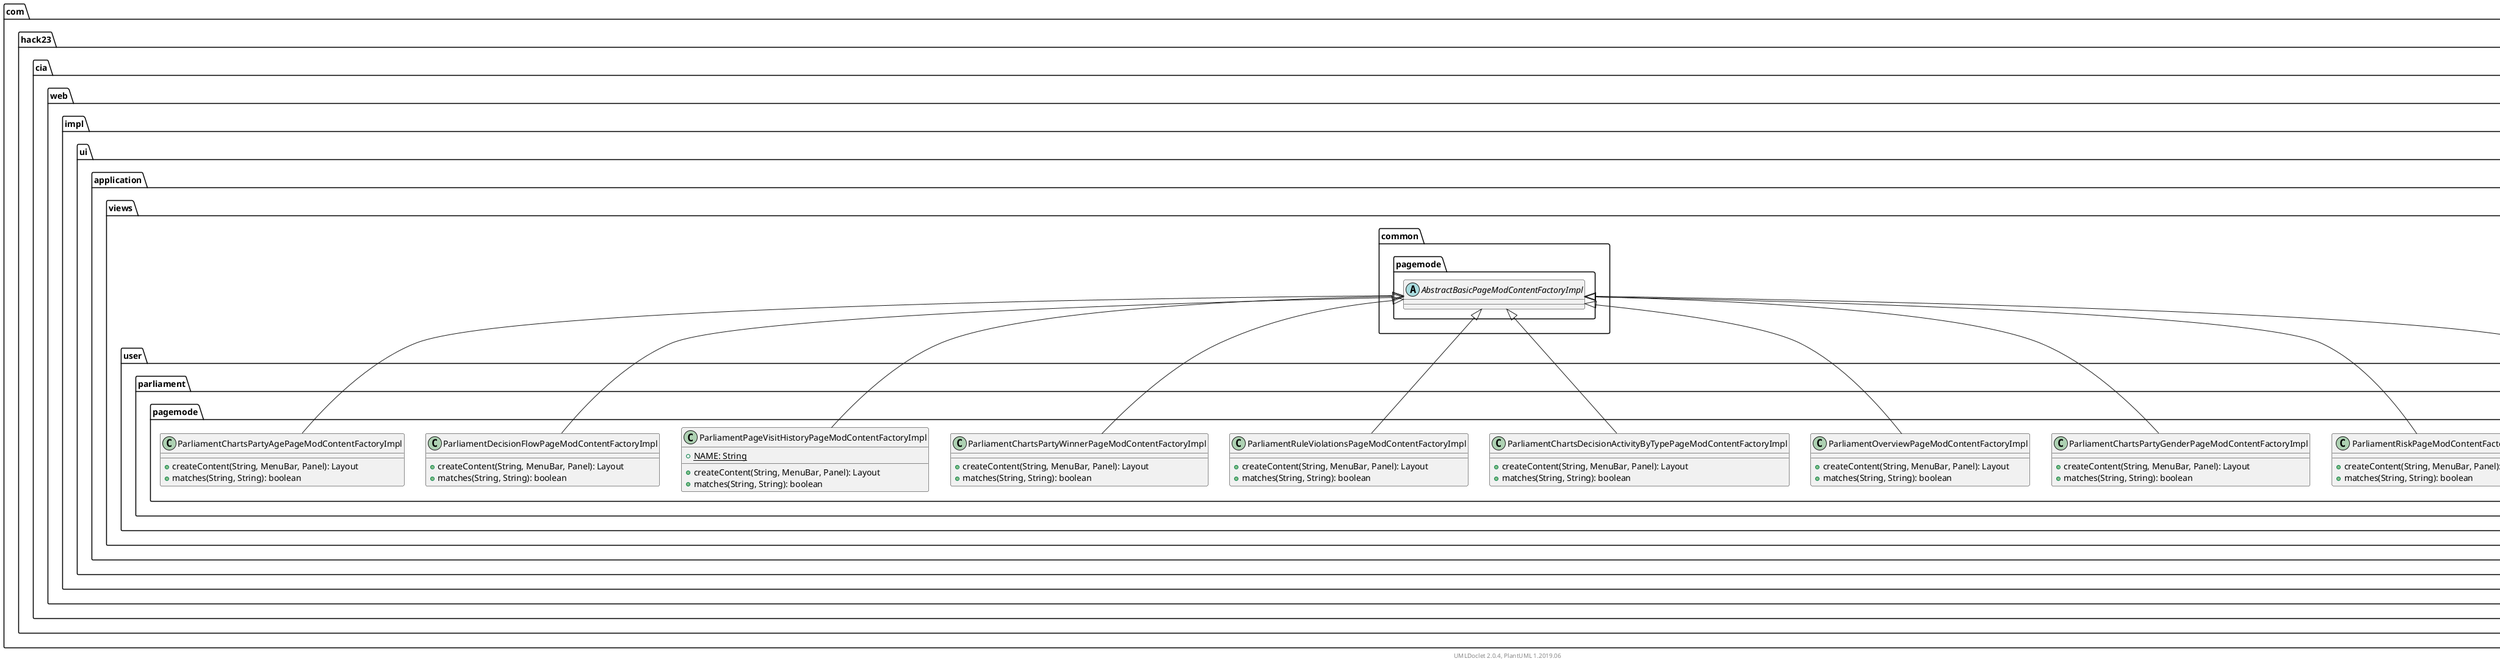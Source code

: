 @startuml
    namespace com.hack23.cia.web.impl.ui.application.views.user.parliament.pagemode {

        class ParliamentChartsDocumentActivityByTypePageModContentFactoryImpl [[ParliamentChartsDocumentActivityByTypePageModContentFactoryImpl.html]] {
            +createContent(String, MenuBar, Panel): Layout
            +matches(String, String): boolean
        }

        class ParliamentRiskPageModContentFactoryImpl [[ParliamentRiskPageModContentFactoryImpl.html]] {
            +createContent(String, MenuBar, Panel): Layout
            +matches(String, String): boolean
        }

        class ParliamentChartsPartyGenderPageModContentFactoryImpl [[ParliamentChartsPartyGenderPageModContentFactoryImpl.html]] {
            +createContent(String, MenuBar, Panel): Layout
            +matches(String, String): boolean
        }

        class ParliamentOverviewPageModContentFactoryImpl [[ParliamentOverviewPageModContentFactoryImpl.html]] {
            +createContent(String, MenuBar, Panel): Layout
            +matches(String, String): boolean
        }

        class ParliamentChartsDecisionActivityByTypePageModContentFactoryImpl [[ParliamentChartsDecisionActivityByTypePageModContentFactoryImpl.html]] {
            +createContent(String, MenuBar, Panel): Layout
            +matches(String, String): boolean
        }

        class ParliamentRuleViolationsPageModContentFactoryImpl [[ParliamentRuleViolationsPageModContentFactoryImpl.html]] {
            +createContent(String, MenuBar, Panel): Layout
            +matches(String, String): boolean
        }

        class ParliamentChartsPartyWinnerPageModContentFactoryImpl [[ParliamentChartsPartyWinnerPageModContentFactoryImpl.html]] {
            +createContent(String, MenuBar, Panel): Layout
            +matches(String, String): boolean
        }

        class ParliamentPageVisitHistoryPageModContentFactoryImpl [[ParliamentPageVisitHistoryPageModContentFactoryImpl.html]] {
            {static} +NAME: String
            +createContent(String, MenuBar, Panel): Layout
            +matches(String, String): boolean
        }

        class ParliamentDecisionFlowPageModContentFactoryImpl [[ParliamentDecisionFlowPageModContentFactoryImpl.html]] {
            +createContent(String, MenuBar, Panel): Layout
            +matches(String, String): boolean
        }

        class ParliamentChartsPartyAgePageModContentFactoryImpl [[ParliamentChartsPartyAgePageModContentFactoryImpl.html]] {
            +createContent(String, MenuBar, Panel): Layout
            +matches(String, String): boolean
        }

        com.hack23.cia.web.impl.ui.application.views.common.pagemode.AbstractBasicPageModContentFactoryImpl <|-- ParliamentChartsDocumentActivityByTypePageModContentFactoryImpl
        com.hack23.cia.web.impl.ui.application.views.common.pagemode.AbstractBasicPageModContentFactoryImpl <|-- ParliamentRiskPageModContentFactoryImpl
        com.hack23.cia.web.impl.ui.application.views.common.pagemode.AbstractBasicPageModContentFactoryImpl <|-- ParliamentChartsPartyGenderPageModContentFactoryImpl
        com.hack23.cia.web.impl.ui.application.views.common.pagemode.AbstractBasicPageModContentFactoryImpl <|-- ParliamentOverviewPageModContentFactoryImpl
        com.hack23.cia.web.impl.ui.application.views.common.pagemode.AbstractBasicPageModContentFactoryImpl <|-- ParliamentChartsDecisionActivityByTypePageModContentFactoryImpl
        com.hack23.cia.web.impl.ui.application.views.common.pagemode.AbstractBasicPageModContentFactoryImpl <|-- ParliamentRuleViolationsPageModContentFactoryImpl
        com.hack23.cia.web.impl.ui.application.views.common.pagemode.AbstractBasicPageModContentFactoryImpl <|-- ParliamentChartsPartyWinnerPageModContentFactoryImpl
        com.hack23.cia.web.impl.ui.application.views.common.pagemode.AbstractBasicPageModContentFactoryImpl <|-- ParliamentPageVisitHistoryPageModContentFactoryImpl
        com.hack23.cia.web.impl.ui.application.views.common.pagemode.AbstractBasicPageModContentFactoryImpl <|-- ParliamentDecisionFlowPageModContentFactoryImpl
        com.hack23.cia.web.impl.ui.application.views.common.pagemode.AbstractBasicPageModContentFactoryImpl <|-- ParliamentChartsPartyAgePageModContentFactoryImpl
    }

    namespace com.hack23.cia.web.impl.ui.application.views.common.pagemode {
        abstract class AbstractBasicPageModContentFactoryImpl [[../../../common/pagemode/AbstractBasicPageModContentFactoryImpl.html]]
    }

    center footer UMLDoclet 2.0.4, PlantUML 1.2019.06
@enduml
